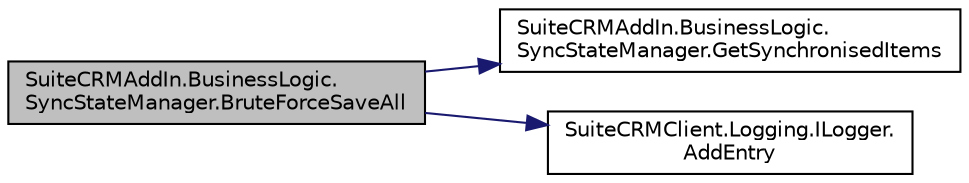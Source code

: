 digraph "SuiteCRMAddIn.BusinessLogic.SyncStateManager.BruteForceSaveAll"
{
  edge [fontname="Helvetica",fontsize="10",labelfontname="Helvetica",labelfontsize="10"];
  node [fontname="Helvetica",fontsize="10",shape=record];
  rankdir="LR";
  Node0 [label="SuiteCRMAddIn.BusinessLogic.\lSyncStateManager.BruteForceSaveAll",height=0.2,width=0.4,color="black", fillcolor="grey75", style="filled", fontcolor="black"];
  Node0 -> Node1 [color="midnightblue",fontsize="10",style="solid",fontname="Helvetica"];
  Node1 [label="SuiteCRMAddIn.BusinessLogic.\lSyncStateManager.GetSynchronisedItems",height=0.2,width=0.4,color="black", fillcolor="white", style="filled",URL="$class_suite_c_r_m_add_in_1_1_business_logic_1_1_sync_state_manager.html#af450f947df4fe310424ad2de1275d6cb",tooltip="Get all the syncstates I am holding. "];
  Node0 -> Node2 [color="midnightblue",fontsize="10",style="solid",fontname="Helvetica"];
  Node2 [label="SuiteCRMClient.Logging.ILogger.\lAddEntry",height=0.2,width=0.4,color="black", fillcolor="white", style="filled",URL="$interface_suite_c_r_m_client_1_1_logging_1_1_i_logger.html#a382e4f42b88246eedbe5bf63149a18d6",tooltip="Adds this message to the log. "];
}
